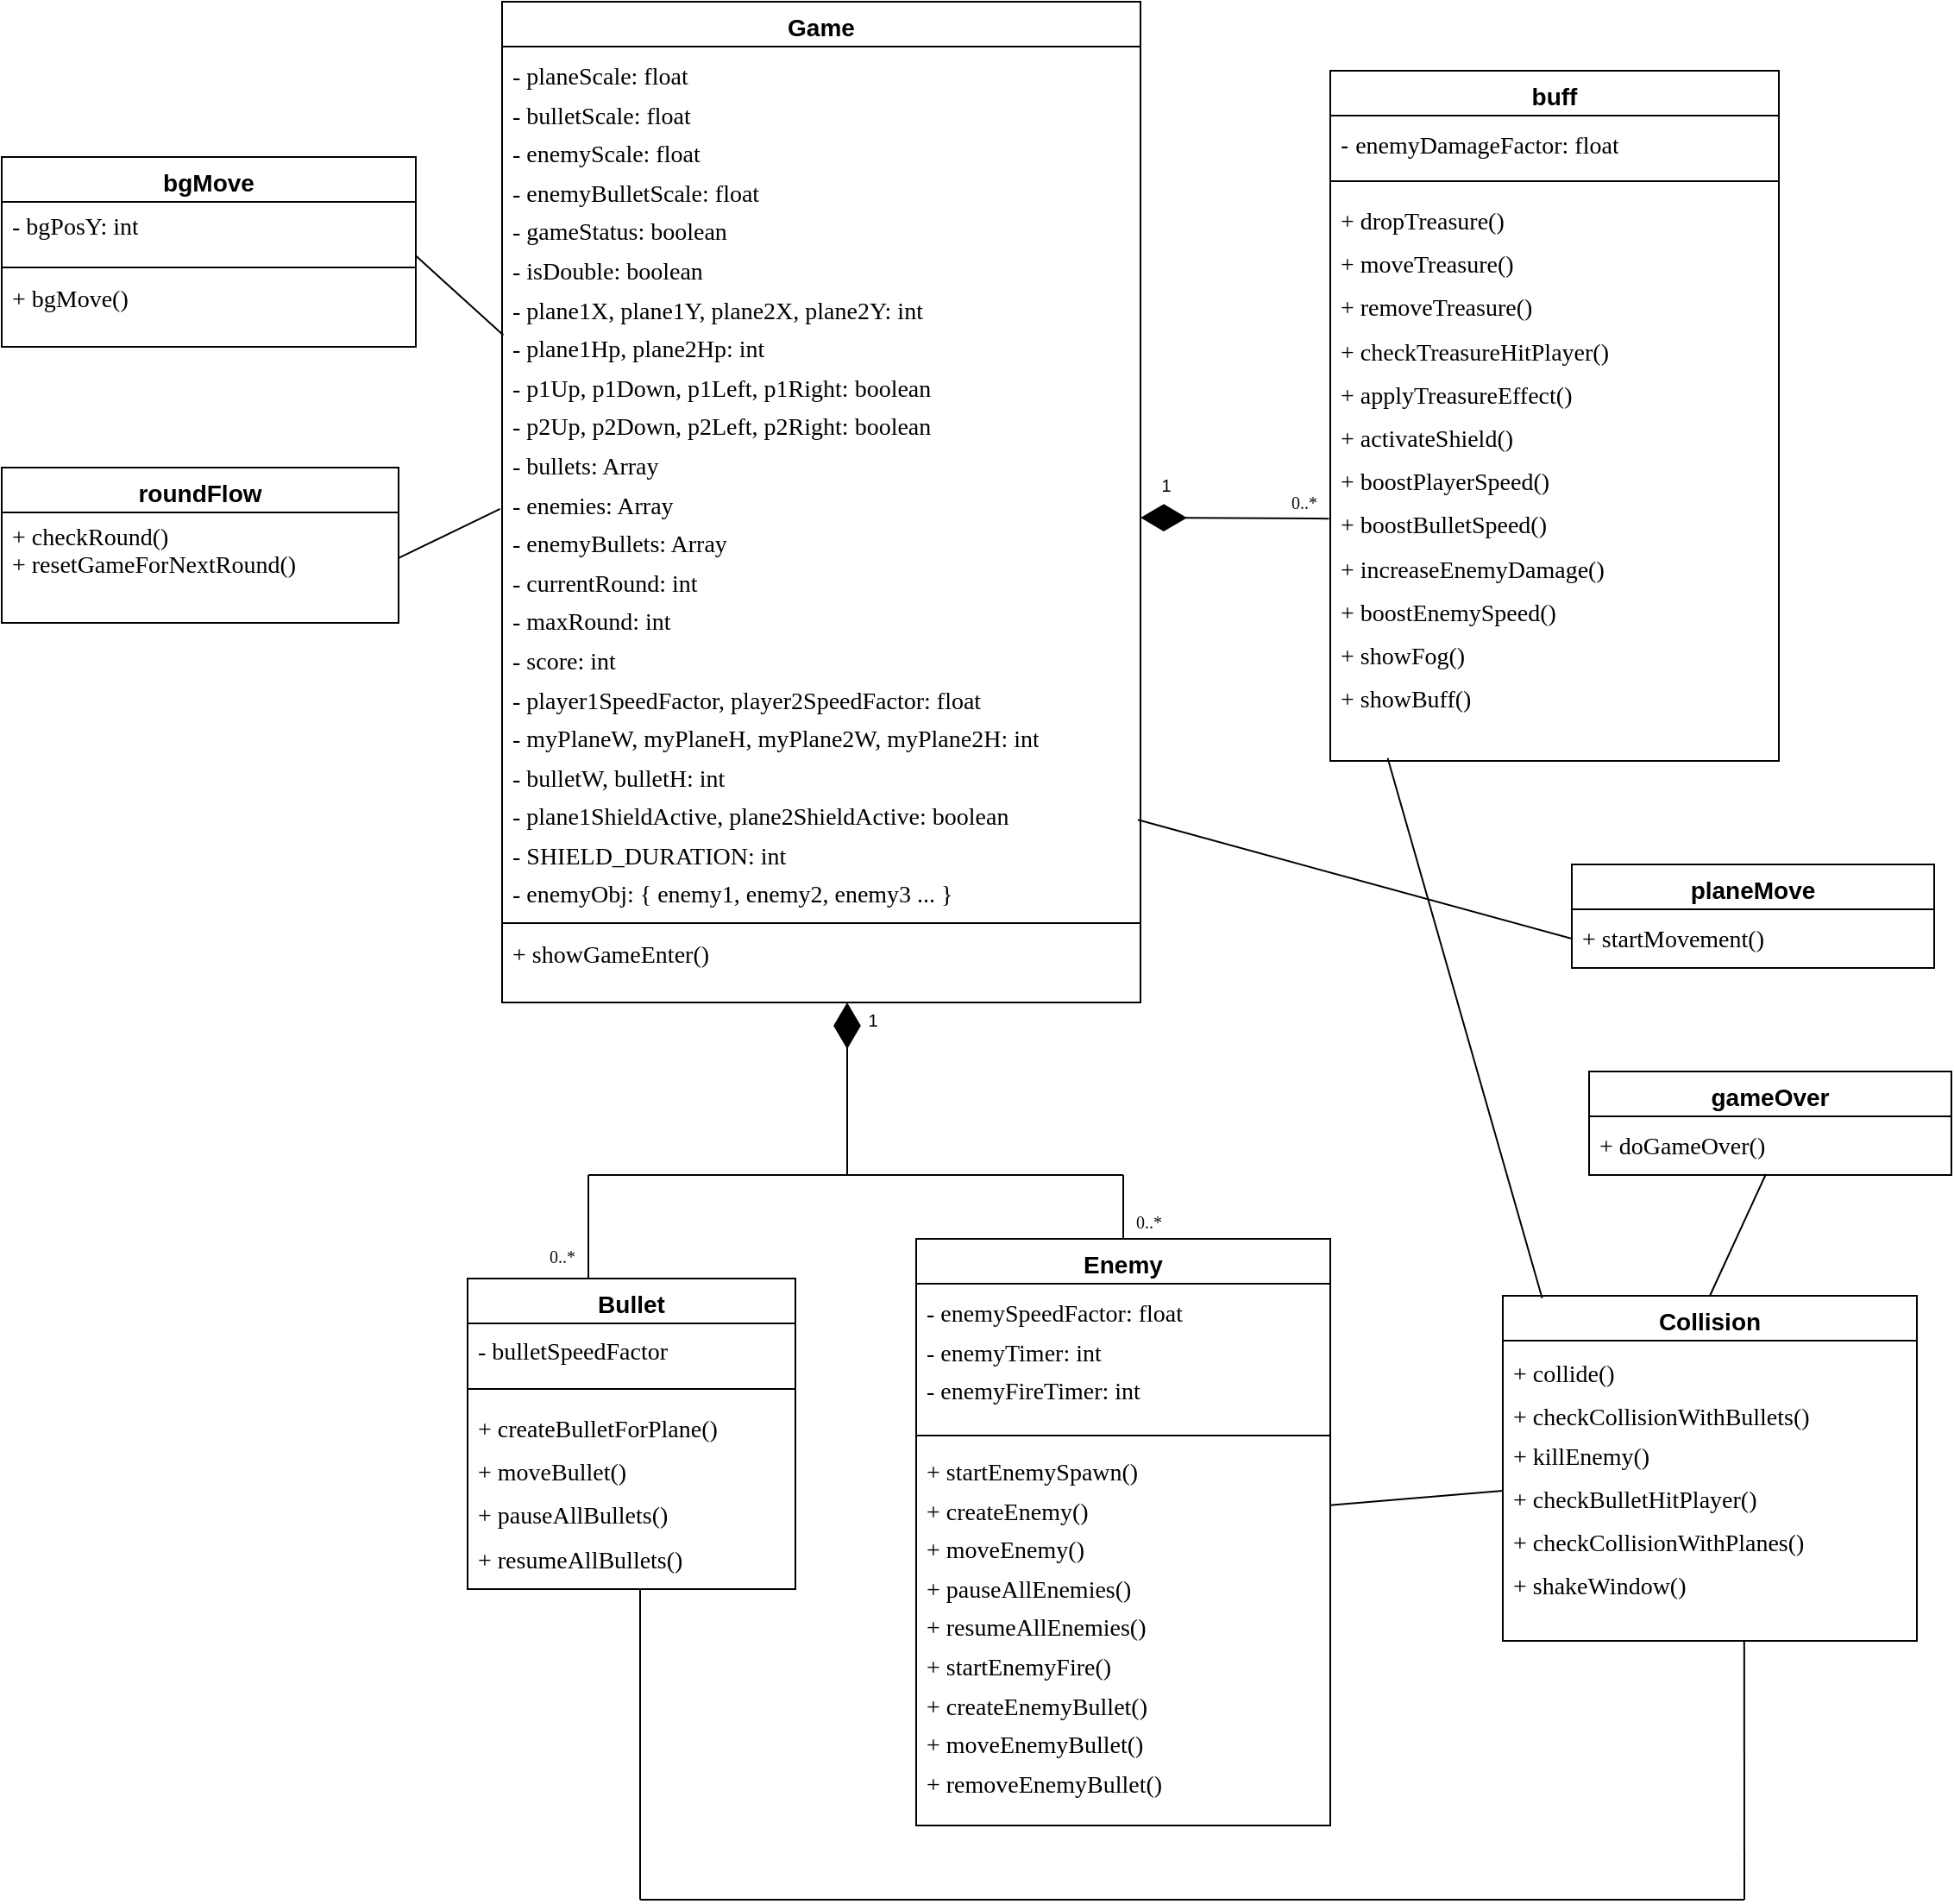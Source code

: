 <mxfile version="26.0.9">
  <diagram id="C5RBs43oDa-KdzZeNtuy" name="Page-1">
    <mxGraphModel dx="2368" dy="1894" grid="0" gridSize="10" guides="1" tooltips="1" connect="1" arrows="1" fold="1" page="0" pageScale="1" pageWidth="1169" pageHeight="1654" math="0" shadow="0">
      <root>
        <mxCell id="WIyWlLk6GJQsqaUBKTNV-0" />
        <mxCell id="WIyWlLk6GJQsqaUBKTNV-1" parent="WIyWlLk6GJQsqaUBKTNV-0" />
        <mxCell id="in3-vSJeBL32kbLkJpHw-18" value="&lt;span style=&quot;font-size: 14px;&quot;&gt;Enemy&lt;/span&gt;" style="swimlane;fontStyle=1;align=center;verticalAlign=top;childLayout=stackLayout;horizontal=1;startSize=26;horizontalStack=0;resizeParent=1;resizeParentMax=0;resizeLast=0;collapsible=1;marginBottom=0;whiteSpace=wrap;html=1;" vertex="1" parent="WIyWlLk6GJQsqaUBKTNV-1">
          <mxGeometry x="160" y="697" width="240" height="340" as="geometry" />
        </mxCell>
        <mxCell id="in3-vSJeBL32kbLkJpHw-19" value="&lt;div style=&quot;line-height: 180%;&quot;&gt;&lt;p style=&quot;margin: 0px; font-variant-numeric: normal; font-variant-east-asian: normal; font-variant-alternates: normal; font-size-adjust: none; font-kerning: auto; font-optical-sizing: auto; font-feature-settings: normal; font-variation-settings: normal; font-variant-position: normal; font-stretch: normal; font-family: &amp;quot;.AppleSystemUIFontMonospaced&amp;quot;; line-height: 180%;&quot; class=&quot;p1&quot;&gt;&lt;font style=&quot;font-size: 14px;&quot;&gt;- enemySpeedFactor: float&lt;/font&gt;&lt;/p&gt;&lt;p style=&quot;margin: 0px; font-variant-numeric: normal; font-variant-east-asian: normal; font-variant-alternates: normal; font-size-adjust: none; font-kerning: auto; font-optical-sizing: auto; font-feature-settings: normal; font-variation-settings: normal; font-variant-position: normal; font-stretch: normal; font-family: &amp;quot;.AppleSystemUIFontMonospaced&amp;quot;; line-height: 180%;&quot; class=&quot;p1&quot;&gt;&lt;font style=&quot;font-size: 14px;&quot;&gt;- enemyTimer: int&lt;/font&gt;&lt;/p&gt;&lt;p style=&quot;margin: 0px; font-variant-numeric: normal; font-variant-east-asian: normal; font-variant-alternates: normal; font-size-adjust: none; font-kerning: auto; font-optical-sizing: auto; font-feature-settings: normal; font-variation-settings: normal; font-variant-position: normal; font-stretch: normal; font-family: &amp;quot;.AppleSystemUIFontMonospaced&amp;quot;; line-height: 180%;&quot; class=&quot;p1&quot;&gt;&lt;font style=&quot;font-size: 14px;&quot;&gt;- enemyFire&lt;/font&gt;&lt;span style=&quot;font-size: 14px; background-color: transparent; color: light-dark(rgb(0, 0, 0), rgb(255, 255, 255));&quot;&gt;Timer: int&lt;/span&gt;&lt;/p&gt;&lt;/div&gt;" style="text;strokeColor=none;fillColor=none;align=left;verticalAlign=top;spacingLeft=4;spacingRight=4;overflow=hidden;rotatable=0;points=[[0,0.5],[1,0.5]];portConstraint=eastwest;whiteSpace=wrap;html=1;" vertex="1" parent="in3-vSJeBL32kbLkJpHw-18">
          <mxGeometry y="26" width="240" height="84" as="geometry" />
        </mxCell>
        <mxCell id="in3-vSJeBL32kbLkJpHw-20" value="" style="line;strokeWidth=1;fillColor=none;align=left;verticalAlign=middle;spacingTop=-1;spacingLeft=3;spacingRight=3;rotatable=0;labelPosition=right;points=[];portConstraint=eastwest;strokeColor=inherit;" vertex="1" parent="in3-vSJeBL32kbLkJpHw-18">
          <mxGeometry y="110" width="240" height="8" as="geometry" />
        </mxCell>
        <mxCell id="in3-vSJeBL32kbLkJpHw-21" value="&lt;div style=&quot;line-height: 180%;&quot;&gt;&lt;p style=&quot;margin: 0px; font-variant-numeric: normal; font-variant-east-asian: normal; font-variant-alternates: normal; font-size-adjust: none; font-kerning: auto; font-optical-sizing: auto; font-feature-settings: normal; font-variation-settings: normal; font-variant-position: normal; font-stretch: normal; font-family: &amp;quot;.AppleSystemUIFontMonospaced&amp;quot;; line-height: 180%;&quot; class=&quot;p1&quot;&gt;&lt;font style=&quot;font-size: 14px;&quot;&gt;+ startEnemySpawn()&lt;/font&gt;&lt;/p&gt;&lt;p style=&quot;margin: 0px; font-variant-numeric: normal; font-variant-east-asian: normal; font-variant-alternates: normal; font-size-adjust: none; font-kerning: auto; font-optical-sizing: auto; font-feature-settings: normal; font-variation-settings: normal; font-variant-position: normal; font-stretch: normal; font-family: &amp;quot;.AppleSystemUIFontMonospaced&amp;quot;; line-height: 180%;&quot; class=&quot;p1&quot;&gt;&lt;font style=&quot;font-size: 14px;&quot;&gt;+ createEnemy()&lt;/font&gt;&lt;/p&gt;&lt;p style=&quot;margin: 0px; font-variant-numeric: normal; font-variant-east-asian: normal; font-variant-alternates: normal; font-size-adjust: none; font-kerning: auto; font-optical-sizing: auto; font-feature-settings: normal; font-variation-settings: normal; font-variant-position: normal; font-stretch: normal; font-family: &amp;quot;.AppleSystemUIFontMonospaced&amp;quot;; line-height: 180%;&quot; class=&quot;p1&quot;&gt;&lt;font style=&quot;font-size: 14px;&quot;&gt;+ moveEnemy()&lt;/font&gt;&lt;/p&gt;&lt;p style=&quot;margin: 0px; font-variant-numeric: normal; font-variant-east-asian: normal; font-variant-alternates: normal; font-size-adjust: none; font-kerning: auto; font-optical-sizing: auto; font-feature-settings: normal; font-variation-settings: normal; font-variant-position: normal; font-stretch: normal; font-family: &amp;quot;.AppleSystemUIFontMonospaced&amp;quot;; line-height: 180%;&quot; class=&quot;p1&quot;&gt;&lt;font style=&quot;font-size: 14px;&quot;&gt;+ pauseAllEnemies()&lt;/font&gt;&lt;/p&gt;&lt;p style=&quot;margin: 0px; font-variant-numeric: normal; font-variant-east-asian: normal; font-variant-alternates: normal; font-size-adjust: none; font-kerning: auto; font-optical-sizing: auto; font-feature-settings: normal; font-variation-settings: normal; font-variant-position: normal; font-stretch: normal; font-family: &amp;quot;.AppleSystemUIFontMonospaced&amp;quot;; line-height: 180%;&quot; class=&quot;p1&quot;&gt;&lt;font style=&quot;font-size: 14px;&quot;&gt;+ resumeAllEnemies()&lt;/font&gt;&lt;/p&gt;&lt;p style=&quot;margin: 0px; font-variant-numeric: normal; font-variant-east-asian: normal; font-variant-alternates: normal; font-size-adjust: none; font-kerning: auto; font-optical-sizing: auto; font-feature-settings: normal; font-variation-settings: normal; font-variant-position: normal; font-stretch: normal; font-family: &amp;quot;.AppleSystemUIFontMonospaced&amp;quot;; line-height: 180%;&quot; class=&quot;p1&quot;&gt;&lt;font style=&quot;font-size: 14px;&quot;&gt;+ startEnemyFire()&lt;/font&gt;&lt;/p&gt;&lt;p style=&quot;margin: 0px; font-variant-numeric: normal; font-variant-east-asian: normal; font-variant-alternates: normal; font-size-adjust: none; font-kerning: auto; font-optical-sizing: auto; font-feature-settings: normal; font-variation-settings: normal; font-variant-position: normal; font-stretch: normal; font-family: &amp;quot;.AppleSystemUIFontMonospaced&amp;quot;; line-height: 180%;&quot; class=&quot;p1&quot;&gt;&lt;font style=&quot;font-size: 14px;&quot;&gt;+ createEnemyBullet()&lt;/font&gt;&lt;/p&gt;&lt;p style=&quot;margin: 0px; font-variant-numeric: normal; font-variant-east-asian: normal; font-variant-alternates: normal; font-size-adjust: none; font-kerning: auto; font-optical-sizing: auto; font-feature-settings: normal; font-variation-settings: normal; font-variant-position: normal; font-stretch: normal; font-family: &amp;quot;.AppleSystemUIFontMonospaced&amp;quot;; line-height: 180%;&quot; class=&quot;p1&quot;&gt;&lt;font style=&quot;font-size: 14px;&quot;&gt;+ moveEnemyBullet()&lt;/font&gt;&lt;/p&gt;&lt;p style=&quot;margin: 0px; font-variant-numeric: normal; font-variant-east-asian: normal; font-variant-alternates: normal; font-size-adjust: none; font-kerning: auto; font-optical-sizing: auto; font-feature-settings: normal; font-variation-settings: normal; font-variant-position: normal; font-stretch: normal; font-family: &amp;quot;.AppleSystemUIFontMonospaced&amp;quot;; line-height: 180%;&quot; class=&quot;p1&quot;&gt;&lt;font style=&quot;font-size: 14px;&quot;&gt;+ removeEnemyBullet()&lt;/font&gt;&lt;/p&gt;&lt;/div&gt;" style="text;strokeColor=none;fillColor=none;align=left;verticalAlign=top;spacingLeft=4;spacingRight=4;overflow=hidden;rotatable=0;points=[[0,0.5],[1,0.5]];portConstraint=eastwest;whiteSpace=wrap;html=1;" vertex="1" parent="in3-vSJeBL32kbLkJpHw-18">
          <mxGeometry y="118" width="240" height="222" as="geometry" />
        </mxCell>
        <mxCell id="in3-vSJeBL32kbLkJpHw-22" value="&lt;span style=&quot;font-size: 14px;&quot;&gt;Bullet&lt;/span&gt;" style="swimlane;fontStyle=1;align=center;verticalAlign=top;childLayout=stackLayout;horizontal=1;startSize=26;horizontalStack=0;resizeParent=1;resizeParentMax=0;resizeLast=0;collapsible=1;marginBottom=0;whiteSpace=wrap;html=1;" vertex="1" parent="WIyWlLk6GJQsqaUBKTNV-1">
          <mxGeometry x="-100" y="720" width="190" height="180" as="geometry" />
        </mxCell>
        <mxCell id="in3-vSJeBL32kbLkJpHw-23" value="&lt;div style=&quot;line-height: 180%;&quot;&gt;&lt;p style=&quot;margin: 0px; font-variant-numeric: normal; font-variant-east-asian: normal; font-variant-alternates: normal; font-size-adjust: none; font-kerning: auto; font-optical-sizing: auto; font-feature-settings: normal; font-variation-settings: normal; font-variant-position: normal; font-stretch: normal; font-family: &amp;quot;.AppleSystemUIFontMonospaced&amp;quot;; line-height: 140%;&quot; class=&quot;p1&quot;&gt;&lt;font style=&quot;font-size: 14px;&quot;&gt;&lt;span style=&quot;background-color: transparent; color: light-dark(rgb(0, 0, 0), rgb(255, 255, 255)); line-height: 140%;&quot;&gt;-&lt;/span&gt;&amp;nbsp;bulletSpeedFactor&lt;/font&gt;&lt;/p&gt;&lt;/div&gt;" style="text;strokeColor=none;fillColor=none;align=left;verticalAlign=top;spacingLeft=4;spacingRight=4;overflow=hidden;rotatable=0;points=[[0,0.5],[1,0.5]];portConstraint=eastwest;whiteSpace=wrap;html=1;" vertex="1" parent="in3-vSJeBL32kbLkJpHw-22">
          <mxGeometry y="26" width="190" height="34" as="geometry" />
        </mxCell>
        <mxCell id="in3-vSJeBL32kbLkJpHw-24" value="" style="line;strokeWidth=1;fillColor=none;align=left;verticalAlign=middle;spacingTop=-1;spacingLeft=3;spacingRight=3;rotatable=0;labelPosition=right;points=[];portConstraint=eastwest;strokeColor=inherit;" vertex="1" parent="in3-vSJeBL32kbLkJpHw-22">
          <mxGeometry y="60" width="190" height="8" as="geometry" />
        </mxCell>
        <mxCell id="in3-vSJeBL32kbLkJpHw-25" value="&lt;div style=&quot;line-height: 180%;&quot;&gt;&lt;p style=&quot;margin: 0px; font-variant-numeric: normal; font-variant-east-asian: normal; font-variant-alternates: normal; font-size-adjust: none; font-kerning: auto; font-optical-sizing: auto; font-feature-settings: normal; font-variation-settings: normal; font-variant-position: normal; font-stretch: normal; font-family: &amp;quot;.AppleSystemUIFontMonospaced&amp;quot;;&quot; class=&quot;p1&quot;&gt;&lt;font style=&quot;font-size: 14px; line-height: 180%;&quot;&gt;+ createBulletForPlane()&lt;/font&gt;&lt;/p&gt;&lt;p style=&quot;margin: 0px; font-variant-numeric: normal; font-variant-east-asian: normal; font-variant-alternates: normal; font-size-adjust: none; font-kerning: auto; font-optical-sizing: auto; font-feature-settings: normal; font-variation-settings: normal; font-variant-position: normal; font-stretch: normal; font-family: &amp;quot;.AppleSystemUIFontMonospaced&amp;quot;;&quot; class=&quot;p1&quot;&gt;&lt;font style=&quot;font-size: 14px; line-height: 180%;&quot;&gt;+ moveBullet()&lt;/font&gt;&lt;/p&gt;&lt;p style=&quot;margin: 0px; font-variant-numeric: normal; font-variant-east-asian: normal; font-variant-alternates: normal; font-size-adjust: none; font-kerning: auto; font-optical-sizing: auto; font-feature-settings: normal; font-variation-settings: normal; font-variant-position: normal; font-stretch: normal; font-family: &amp;quot;.AppleSystemUIFontMonospaced&amp;quot;;&quot; class=&quot;p1&quot;&gt;&lt;font style=&quot;font-size: 14px; line-height: 180%;&quot;&gt;+ pauseAllBullets()&lt;/font&gt;&lt;/p&gt;&lt;p style=&quot;margin: 0px; font-variant-numeric: normal; font-variant-east-asian: normal; font-variant-alternates: normal; font-size-adjust: none; font-kerning: auto; font-optical-sizing: auto; font-feature-settings: normal; font-variation-settings: normal; font-variant-position: normal; font-stretch: normal; font-family: &amp;quot;.AppleSystemUIFontMonospaced&amp;quot;;&quot; class=&quot;p1&quot;&gt;&lt;font style=&quot;font-size: 14px; line-height: 180%;&quot;&gt;+ resumeAllBullets()&lt;/font&gt;&lt;/p&gt;&lt;/div&gt;" style="text;strokeColor=none;fillColor=none;align=left;verticalAlign=top;spacingLeft=4;spacingRight=4;overflow=hidden;rotatable=0;points=[[0,0.5],[1,0.5]];portConstraint=eastwest;whiteSpace=wrap;html=1;" vertex="1" parent="in3-vSJeBL32kbLkJpHw-22">
          <mxGeometry y="68" width="190" height="112" as="geometry" />
        </mxCell>
        <mxCell id="in3-vSJeBL32kbLkJpHw-35" value="&lt;span style=&quot;font-size: 14px;&quot;&gt;buff&lt;/span&gt;&lt;div&gt;&lt;span style=&quot;font-size: 14px;&quot;&gt;&lt;br&gt;&lt;/span&gt;&lt;/div&gt;" style="swimlane;fontStyle=1;align=center;verticalAlign=top;childLayout=stackLayout;horizontal=1;startSize=26;horizontalStack=0;resizeParent=1;resizeParentMax=0;resizeLast=0;collapsible=1;marginBottom=0;whiteSpace=wrap;html=1;" vertex="1" parent="WIyWlLk6GJQsqaUBKTNV-1">
          <mxGeometry x="400" y="20" width="260" height="400" as="geometry" />
        </mxCell>
        <mxCell id="in3-vSJeBL32kbLkJpHw-36" value="&lt;div style=&quot;line-height: 180%;&quot;&gt;&lt;font style=&quot;font-size: 14px;&quot;&gt;&lt;span style=&quot;background-color: transparent; color: light-dark(rgb(0, 0, 0), rgb(255, 255, 255));&quot; class=&quot;hljs-bullet&quot;&gt;-&lt;/span&gt;&lt;span style=&quot;background-color: transparent; color: light-dark(rgb(0, 0, 0), rgb(255, 255, 255));&quot;&gt;&amp;nbsp;&lt;/span&gt;&lt;span style=&quot;font-family: &amp;quot;.AppleSystemUIFontMonospaced&amp;quot;; background-color: transparent; color: light-dark(rgb(0, 0, 0), rgb(255, 255, 255));&quot;&gt;enemyDamageFactor: float&lt;/span&gt;&lt;/font&gt;&lt;/div&gt;" style="text;strokeColor=none;fillColor=none;align=left;verticalAlign=top;spacingLeft=4;spacingRight=4;overflow=hidden;rotatable=0;points=[[0,0.5],[1,0.5]];portConstraint=eastwest;whiteSpace=wrap;html=1;" vertex="1" parent="in3-vSJeBL32kbLkJpHw-35">
          <mxGeometry y="26" width="260" height="34" as="geometry" />
        </mxCell>
        <mxCell id="in3-vSJeBL32kbLkJpHw-37" value="" style="line;strokeWidth=1;fillColor=none;align=left;verticalAlign=middle;spacingTop=-1;spacingLeft=3;spacingRight=3;rotatable=0;labelPosition=right;points=[];portConstraint=eastwest;strokeColor=inherit;" vertex="1" parent="in3-vSJeBL32kbLkJpHw-35">
          <mxGeometry y="60" width="260" height="8" as="geometry" />
        </mxCell>
        <mxCell id="in3-vSJeBL32kbLkJpHw-38" value="&lt;div style=&quot;line-height: 180%;&quot;&gt;&lt;p style=&quot;margin: 0px; font-variant-numeric: normal; font-variant-east-asian: normal; font-variant-alternates: normal; font-size-adjust: none; font-kerning: auto; font-optical-sizing: auto; font-feature-settings: normal; font-variation-settings: normal; font-variant-position: normal; font-stretch: normal; font-family: &amp;quot;.AppleSystemUIFontMonospaced&amp;quot;;&quot; class=&quot;p1&quot;&gt;&lt;font style=&quot;font-size: 14px; line-height: 180%;&quot;&gt;+ dropTreasure()&lt;/font&gt;&lt;/p&gt;&lt;p style=&quot;margin: 0px; font-variant-numeric: normal; font-variant-east-asian: normal; font-variant-alternates: normal; font-size-adjust: none; font-kerning: auto; font-optical-sizing: auto; font-feature-settings: normal; font-variation-settings: normal; font-variant-position: normal; font-stretch: normal; font-family: &amp;quot;.AppleSystemUIFontMonospaced&amp;quot;;&quot; class=&quot;p1&quot;&gt;&lt;font style=&quot;font-size: 14px; line-height: 180%;&quot;&gt;+ moveTreasure()&lt;/font&gt;&lt;/p&gt;&lt;p style=&quot;margin: 0px; font-variant-numeric: normal; font-variant-east-asian: normal; font-variant-alternates: normal; font-size-adjust: none; font-kerning: auto; font-optical-sizing: auto; font-feature-settings: normal; font-variation-settings: normal; font-variant-position: normal; font-stretch: normal; font-family: &amp;quot;.AppleSystemUIFontMonospaced&amp;quot;;&quot; class=&quot;p1&quot;&gt;&lt;font style=&quot;font-size: 14px; line-height: 180%;&quot;&gt;+ removeTreasure()&lt;/font&gt;&lt;/p&gt;&lt;p style=&quot;margin: 0px; font-variant-numeric: normal; font-variant-east-asian: normal; font-variant-alternates: normal; font-size-adjust: none; font-kerning: auto; font-optical-sizing: auto; font-feature-settings: normal; font-variation-settings: normal; font-variant-position: normal; font-stretch: normal; font-family: &amp;quot;.AppleSystemUIFontMonospaced&amp;quot;;&quot; class=&quot;p1&quot;&gt;&lt;font style=&quot;font-size: 14px; line-height: 180%;&quot;&gt;+ checkTreasureHitPlayer()&lt;/font&gt;&lt;/p&gt;&lt;p style=&quot;margin: 0px; font-variant-numeric: normal; font-variant-east-asian: normal; font-variant-alternates: normal; font-size-adjust: none; font-kerning: auto; font-optical-sizing: auto; font-feature-settings: normal; font-variation-settings: normal; font-variant-position: normal; font-stretch: normal; font-family: &amp;quot;.AppleSystemUIFontMonospaced&amp;quot;;&quot; class=&quot;p1&quot;&gt;&lt;font style=&quot;font-size: 14px; line-height: 180%;&quot;&gt;+ applyTreasureEffect()&lt;/font&gt;&lt;/p&gt;&lt;p style=&quot;margin: 0px; font-variant-numeric: normal; font-variant-east-asian: normal; font-variant-alternates: normal; font-size-adjust: none; font-kerning: auto; font-optical-sizing: auto; font-feature-settings: normal; font-variation-settings: normal; font-variant-position: normal; font-stretch: normal; font-family: &amp;quot;.AppleSystemUIFontMonospaced&amp;quot;;&quot; class=&quot;p1&quot;&gt;&lt;font style=&quot;font-size: 14px; line-height: 180%;&quot;&gt;+ activateShield()&lt;/font&gt;&lt;/p&gt;&lt;p style=&quot;margin: 0px; font-variant-numeric: normal; font-variant-east-asian: normal; font-variant-alternates: normal; font-size-adjust: none; font-kerning: auto; font-optical-sizing: auto; font-feature-settings: normal; font-variation-settings: normal; font-variant-position: normal; font-stretch: normal; font-family: &amp;quot;.AppleSystemUIFontMonospaced&amp;quot;;&quot; class=&quot;p1&quot;&gt;&lt;font style=&quot;font-size: 14px; line-height: 180%;&quot;&gt;+ boostPlayerSpeed()&lt;/font&gt;&lt;/p&gt;&lt;p style=&quot;margin: 0px; font-variant-numeric: normal; font-variant-east-asian: normal; font-variant-alternates: normal; font-size-adjust: none; font-kerning: auto; font-optical-sizing: auto; font-feature-settings: normal; font-variation-settings: normal; font-variant-position: normal; font-stretch: normal; font-family: &amp;quot;.AppleSystemUIFontMonospaced&amp;quot;;&quot; class=&quot;p1&quot;&gt;&lt;font style=&quot;font-size: 14px; line-height: 180%;&quot;&gt;+ boostBulletSpeed()&lt;/font&gt;&lt;/p&gt;&lt;p style=&quot;margin: 0px; font-variant-numeric: normal; font-variant-east-asian: normal; font-variant-alternates: normal; font-size-adjust: none; font-kerning: auto; font-optical-sizing: auto; font-feature-settings: normal; font-variation-settings: normal; font-variant-position: normal; font-stretch: normal; font-family: &amp;quot;.AppleSystemUIFontMonospaced&amp;quot;;&quot; class=&quot;p1&quot;&gt;&lt;font style=&quot;font-size: 14px; line-height: 180%;&quot;&gt;+ increaseEnemyDamage()&lt;/font&gt;&lt;/p&gt;&lt;p style=&quot;margin: 0px; font-variant-numeric: normal; font-variant-east-asian: normal; font-variant-alternates: normal; font-size-adjust: none; font-kerning: auto; font-optical-sizing: auto; font-feature-settings: normal; font-variation-settings: normal; font-variant-position: normal; font-stretch: normal; font-family: &amp;quot;.AppleSystemUIFontMonospaced&amp;quot;;&quot; class=&quot;p1&quot;&gt;&lt;font style=&quot;font-size: 14px; line-height: 180%;&quot;&gt;+ boostEnemySpeed()&lt;/font&gt;&lt;/p&gt;&lt;p style=&quot;margin: 0px; font-variant-numeric: normal; font-variant-east-asian: normal; font-variant-alternates: normal; font-size-adjust: none; font-kerning: auto; font-optical-sizing: auto; font-feature-settings: normal; font-variation-settings: normal; font-variant-position: normal; font-stretch: normal; font-family: &amp;quot;.AppleSystemUIFontMonospaced&amp;quot;;&quot; class=&quot;p1&quot;&gt;&lt;font style=&quot;font-size: 14px; line-height: 180%;&quot;&gt;+ showFog()&lt;/font&gt;&lt;/p&gt;&lt;p style=&quot;margin: 0px; font-variant-numeric: normal; font-variant-east-asian: normal; font-variant-alternates: normal; font-size-adjust: none; font-kerning: auto; font-optical-sizing: auto; font-feature-settings: normal; font-variation-settings: normal; font-variant-position: normal; font-stretch: normal; font-family: &amp;quot;.AppleSystemUIFontMonospaced&amp;quot;;&quot; class=&quot;p1&quot;&gt;&lt;font style=&quot;font-size: 14px; line-height: 180%;&quot;&gt;+ showBuff()&lt;/font&gt;&lt;/p&gt;&lt;/div&gt;" style="text;strokeColor=none;fillColor=none;align=left;verticalAlign=top;spacingLeft=4;spacingRight=4;overflow=hidden;rotatable=0;points=[[0,0.5],[1,0.5]];portConstraint=eastwest;whiteSpace=wrap;html=1;" vertex="1" parent="in3-vSJeBL32kbLkJpHw-35">
          <mxGeometry y="68" width="260" height="332" as="geometry" />
        </mxCell>
        <mxCell id="in3-vSJeBL32kbLkJpHw-45" value="&lt;span style=&quot;font-size: 14px;&quot;&gt;roundFlow&lt;/span&gt;" style="swimlane;fontStyle=1;align=center;verticalAlign=top;childLayout=stackLayout;horizontal=1;startSize=26;horizontalStack=0;resizeParent=1;resizeParentMax=0;resizeLast=0;collapsible=1;marginBottom=0;whiteSpace=wrap;html=1;" vertex="1" parent="WIyWlLk6GJQsqaUBKTNV-1">
          <mxGeometry x="-370" y="250" width="230" height="90" as="geometry" />
        </mxCell>
        <mxCell id="in3-vSJeBL32kbLkJpHw-46" value="&lt;div style=&quot;line-height: 180%;&quot;&gt;&lt;p style=&quot;margin: 0px; font-variant-numeric: normal; font-variant-east-asian: normal; font-variant-alternates: normal; font-size-adjust: none; font-kerning: auto; font-optical-sizing: auto; font-feature-settings: normal; font-variation-settings: normal; font-variant-position: normal; font-stretch: normal; line-height: normal; font-family: &amp;quot;.AppleSystemUIFontMonospaced&amp;quot;;&quot; class=&quot;p1&quot;&gt;&lt;font style=&quot;font-size: 14px;&quot;&gt;+ checkRound()&lt;/font&gt;&lt;/p&gt;&lt;p style=&quot;margin: 0px; font-variant-numeric: normal; font-variant-east-asian: normal; font-variant-alternates: normal; font-size-adjust: none; font-kerning: auto; font-optical-sizing: auto; font-feature-settings: normal; font-variation-settings: normal; font-variant-position: normal; font-stretch: normal; line-height: normal; font-family: &amp;quot;.AppleSystemUIFontMonospaced&amp;quot;;&quot; class=&quot;p1&quot;&gt;&lt;span style=&quot;background-color: transparent; color: light-dark(rgb(0, 0, 0), rgb(255, 255, 255));&quot;&gt;&lt;font style=&quot;font-size: 14px;&quot;&gt;+ resetGameForNextRound()&lt;/font&gt;&lt;/span&gt;&lt;/p&gt;&lt;/div&gt;" style="text;strokeColor=none;fillColor=none;align=left;verticalAlign=top;spacingLeft=4;spacingRight=4;overflow=hidden;rotatable=0;points=[[0,0.5],[1,0.5]];portConstraint=eastwest;whiteSpace=wrap;html=1;" vertex="1" parent="in3-vSJeBL32kbLkJpHw-45">
          <mxGeometry y="26" width="230" height="64" as="geometry" />
        </mxCell>
        <mxCell id="in3-vSJeBL32kbLkJpHw-53" value="&lt;span style=&quot;font-size: 14px;&quot;&gt;bgMove&lt;/span&gt;" style="swimlane;fontStyle=1;align=center;verticalAlign=top;childLayout=stackLayout;horizontal=1;startSize=26;horizontalStack=0;resizeParent=1;resizeParentMax=0;resizeLast=0;collapsible=1;marginBottom=0;whiteSpace=wrap;html=1;" vertex="1" parent="WIyWlLk6GJQsqaUBKTNV-1">
          <mxGeometry x="-370" y="70" width="240" height="110" as="geometry" />
        </mxCell>
        <mxCell id="in3-vSJeBL32kbLkJpHw-54" value="&lt;div style=&quot;line-height: 180%;&quot;&gt;&lt;p style=&quot;margin: 0px; font-variant-numeric: normal; font-variant-east-asian: normal; font-variant-alternates: normal; font-size-adjust: none; font-kerning: auto; font-optical-sizing: auto; font-feature-settings: normal; font-variation-settings: normal; font-variant-position: normal; font-stretch: normal; line-height: normal; font-family: &amp;quot;.AppleSystemUIFontMonospaced&amp;quot;;&quot; class=&quot;p1&quot;&gt;&lt;font style=&quot;font-size: 14px;&quot;&gt;- bgPosY: int&lt;/font&gt;&lt;/p&gt;&lt;p style=&quot;margin: 0px; font-variant-numeric: normal; font-variant-east-asian: normal; font-variant-alternates: normal; font-size-adjust: none; font-kerning: auto; font-optical-sizing: auto; font-feature-settings: normal; font-variation-settings: normal; font-variant-position: normal; font-stretch: normal; font-size: 13px; line-height: normal; font-family: &amp;quot;.AppleSystemUIFontMonospaced&amp;quot;;&quot; class=&quot;p1&quot;&gt;&lt;br&gt;&lt;/p&gt;&lt;/div&gt;" style="text;strokeColor=none;fillColor=none;align=left;verticalAlign=top;spacingLeft=4;spacingRight=4;overflow=hidden;rotatable=0;points=[[0,0.5],[1,0.5]];portConstraint=eastwest;whiteSpace=wrap;html=1;" vertex="1" parent="in3-vSJeBL32kbLkJpHw-53">
          <mxGeometry y="26" width="240" height="34" as="geometry" />
        </mxCell>
        <mxCell id="in3-vSJeBL32kbLkJpHw-55" value="" style="line;strokeWidth=1;fillColor=none;align=left;verticalAlign=middle;spacingTop=-1;spacingLeft=3;spacingRight=3;rotatable=0;labelPosition=right;points=[];portConstraint=eastwest;strokeColor=inherit;" vertex="1" parent="in3-vSJeBL32kbLkJpHw-53">
          <mxGeometry y="60" width="240" height="8" as="geometry" />
        </mxCell>
        <mxCell id="in3-vSJeBL32kbLkJpHw-56" value="&lt;div style=&quot;line-height: 180%;&quot;&gt;&lt;p style=&quot;margin: 0px; font-variant-numeric: normal; font-variant-east-asian: normal; font-variant-alternates: normal; font-size-adjust: none; font-kerning: auto; font-optical-sizing: auto; font-feature-settings: normal; font-variation-settings: normal; font-variant-position: normal; font-stretch: normal; line-height: normal; font-family: &amp;quot;.AppleSystemUIFontMonospaced&amp;quot;;&quot; class=&quot;p1&quot;&gt;&lt;font style=&quot;font-size: 14px;&quot;&gt;+ bgMove()&lt;/font&gt;&lt;/p&gt;&lt;/div&gt;" style="text;strokeColor=none;fillColor=none;align=left;verticalAlign=top;spacingLeft=4;spacingRight=4;overflow=hidden;rotatable=0;points=[[0,0.5],[1,0.5]];portConstraint=eastwest;whiteSpace=wrap;html=1;" vertex="1" parent="in3-vSJeBL32kbLkJpHw-53">
          <mxGeometry y="68" width="240" height="42" as="geometry" />
        </mxCell>
        <mxCell id="in3-vSJeBL32kbLkJpHw-61" value="&lt;span style=&quot;font-size: 14px;&quot;&gt;gameOver&lt;/span&gt;" style="swimlane;fontStyle=1;align=center;verticalAlign=top;childLayout=stackLayout;horizontal=1;startSize=26;horizontalStack=0;resizeParent=1;resizeParentMax=0;resizeLast=0;collapsible=1;marginBottom=0;whiteSpace=wrap;html=1;" vertex="1" parent="WIyWlLk6GJQsqaUBKTNV-1">
          <mxGeometry x="550" y="600" width="210" height="60" as="geometry" />
        </mxCell>
        <mxCell id="in3-vSJeBL32kbLkJpHw-62" value="&lt;div style=&quot;line-height: 180%;&quot;&gt;&lt;p style=&quot;margin: 0px; font-variant-numeric: normal; font-variant-east-asian: normal; font-variant-alternates: normal; font-size-adjust: none; font-kerning: auto; font-optical-sizing: auto; font-feature-settings: normal; font-variation-settings: normal; font-variant-position: normal; font-stretch: normal; font-family: &amp;quot;.AppleSystemUIFontMonospaced&amp;quot;; line-height: 180%;&quot; class=&quot;p1&quot;&gt;&lt;font style=&quot;font-size: 14px;&quot;&gt;+ doGameOver()&lt;/font&gt;&lt;/p&gt;&lt;/div&gt;" style="text;strokeColor=none;fillColor=none;align=left;verticalAlign=top;spacingLeft=4;spacingRight=4;overflow=hidden;rotatable=0;points=[[0,0.5],[1,0.5]];portConstraint=eastwest;whiteSpace=wrap;html=1;" vertex="1" parent="in3-vSJeBL32kbLkJpHw-61">
          <mxGeometry y="26" width="210" height="34" as="geometry" />
        </mxCell>
        <mxCell id="in3-vSJeBL32kbLkJpHw-68" value="" style="endArrow=diamondThin;endFill=1;endSize=24;html=1;rounded=0;exitX=-0.003;exitY=0.577;exitDx=0;exitDy=0;exitPerimeter=0;" edge="1" parent="WIyWlLk6GJQsqaUBKTNV-1" source="in3-vSJeBL32kbLkJpHw-38">
          <mxGeometry width="160" relative="1" as="geometry">
            <mxPoint x="240" y="290" as="sourcePoint" />
            <mxPoint x="290" y="279" as="targetPoint" />
          </mxGeometry>
        </mxCell>
        <mxCell id="in3-vSJeBL32kbLkJpHw-71" value="" style="endArrow=none;html=1;rounded=0;entryX=0.5;entryY=0;entryDx=0;entryDy=0;" edge="1" parent="WIyWlLk6GJQsqaUBKTNV-1" target="in3-vSJeBL32kbLkJpHw-18">
          <mxGeometry width="50" height="50" relative="1" as="geometry">
            <mxPoint x="280" y="660" as="sourcePoint" />
            <mxPoint x="350" y="520" as="targetPoint" />
          </mxGeometry>
        </mxCell>
        <mxCell id="in3-vSJeBL32kbLkJpHw-72" value="" style="endArrow=none;html=1;rounded=0;" edge="1" parent="WIyWlLk6GJQsqaUBKTNV-1">
          <mxGeometry width="50" height="50" relative="1" as="geometry">
            <mxPoint x="-30" y="660" as="sourcePoint" />
            <mxPoint x="280" y="660" as="targetPoint" />
          </mxGeometry>
        </mxCell>
        <mxCell id="in3-vSJeBL32kbLkJpHw-73" value="" style="endArrow=none;html=1;rounded=0;" edge="1" parent="WIyWlLk6GJQsqaUBKTNV-1">
          <mxGeometry width="50" height="50" relative="1" as="geometry">
            <mxPoint x="-30" y="720" as="sourcePoint" />
            <mxPoint x="-30" y="660" as="targetPoint" />
          </mxGeometry>
        </mxCell>
        <mxCell id="in3-vSJeBL32kbLkJpHw-75" value="" style="endArrow=diamondThin;endFill=1;endSize=24;html=1;rounded=0;" edge="1" parent="WIyWlLk6GJQsqaUBKTNV-1">
          <mxGeometry width="160" relative="1" as="geometry">
            <mxPoint x="120" y="660" as="sourcePoint" />
            <mxPoint x="120" y="560" as="targetPoint" />
          </mxGeometry>
        </mxCell>
        <mxCell id="in3-vSJeBL32kbLkJpHw-84" value="&lt;span style=&quot;font-size: 14px;&quot;&gt;planeMove&lt;/span&gt;" style="swimlane;fontStyle=1;align=center;verticalAlign=top;childLayout=stackLayout;horizontal=1;startSize=26;horizontalStack=0;resizeParent=1;resizeParentMax=0;resizeLast=0;collapsible=1;marginBottom=0;whiteSpace=wrap;html=1;" vertex="1" parent="WIyWlLk6GJQsqaUBKTNV-1">
          <mxGeometry x="540" y="480" width="210" height="60" as="geometry" />
        </mxCell>
        <mxCell id="in3-vSJeBL32kbLkJpHw-85" value="&lt;div style=&quot;line-height: 180%;&quot;&gt;&lt;p style=&quot;margin: 0px; font-variant-numeric: normal; font-variant-east-asian: normal; font-variant-alternates: normal; font-size-adjust: none; font-kerning: auto; font-optical-sizing: auto; font-feature-settings: normal; font-variation-settings: normal; font-variant-position: normal; font-stretch: normal; font-family: &amp;quot;.AppleSystemUIFontMonospaced&amp;quot;; line-height: 180%;&quot; class=&quot;p1&quot;&gt;&lt;span style=&quot;font-size: 14px;&quot;&gt;+ startMovement()&lt;/span&gt;&lt;br&gt;&lt;/p&gt;&lt;/div&gt;" style="text;strokeColor=none;fillColor=none;align=left;verticalAlign=top;spacingLeft=4;spacingRight=4;overflow=hidden;rotatable=0;points=[[0,0.5],[1,0.5]];portConstraint=eastwest;whiteSpace=wrap;html=1;" vertex="1" parent="in3-vSJeBL32kbLkJpHw-84">
          <mxGeometry y="26" width="210" height="34" as="geometry" />
        </mxCell>
        <mxCell id="in3-vSJeBL32kbLkJpHw-26" value="&lt;span style=&quot;font-size: 14px;&quot;&gt;Collision&lt;/span&gt;" style="swimlane;fontStyle=1;align=center;verticalAlign=top;childLayout=stackLayout;horizontal=1;startSize=26;horizontalStack=0;resizeParent=1;resizeParentMax=0;resizeLast=0;collapsible=1;marginBottom=0;whiteSpace=wrap;html=1;" vertex="1" parent="WIyWlLk6GJQsqaUBKTNV-1">
          <mxGeometry x="500" y="730" width="240" height="200" as="geometry" />
        </mxCell>
        <mxCell id="in3-vSJeBL32kbLkJpHw-27" value="&lt;div style=&quot;line-height: 180%;&quot;&gt;&lt;p style=&quot;margin: 0px; font-variant-numeric: normal; font-variant-east-asian: normal; font-variant-alternates: normal; font-size-adjust: none; font-kerning: auto; font-optical-sizing: auto; font-feature-settings: normal; font-variation-settings: normal; font-variant-position: normal; font-stretch: normal; font-family: &amp;quot;.AppleSystemUIFontMonospaced&amp;quot;;&quot; class=&quot;p1&quot;&gt;&lt;font style=&quot;font-size: 14px; line-height: 180%;&quot;&gt;+ collide()&lt;/font&gt;&lt;/p&gt;&lt;p style=&quot;margin: 0px; font-variant-numeric: normal; font-variant-east-asian: normal; font-variant-alternates: normal; font-size-adjust: none; font-kerning: auto; font-optical-sizing: auto; font-feature-settings: normal; font-variation-settings: normal; font-variant-position: normal; font-stretch: normal; font-family: &amp;quot;.AppleSystemUIFontMonospaced&amp;quot;;&quot; class=&quot;p1&quot;&gt;&lt;font style=&quot;font-size: 14px; line-height: 180%;&quot;&gt;+ checkCollisionWithBullets()&lt;/font&gt;&lt;/p&gt;&lt;p style=&quot;margin: 0px; font-variant-numeric: normal; font-variant-east-asian: normal; font-variant-alternates: normal; font-size-adjust: none; font-kerning: auto; font-optical-sizing: auto; font-feature-settings: normal; font-variation-settings: normal; font-variant-position: normal; font-stretch: normal; font-family: &amp;quot;.AppleSystemUIFontMonospaced&amp;quot;;&quot; class=&quot;p1&quot;&gt;&lt;span style=&quot;font-size: 14px; background-color: transparent; color: light-dark(rgb(0, 0, 0), rgb(255, 255, 255));&quot;&gt;+ killEnemy()&lt;/span&gt;&lt;/p&gt;&lt;p style=&quot;margin: 0px; font-variant-numeric: normal; font-variant-east-asian: normal; font-variant-alternates: normal; font-size-adjust: none; font-kerning: auto; font-optical-sizing: auto; font-feature-settings: normal; font-variation-settings: normal; font-variant-position: normal; font-stretch: normal; font-family: &amp;quot;.AppleSystemUIFontMonospaced&amp;quot;;&quot; class=&quot;p1&quot;&gt;&lt;font style=&quot;font-size: 14px; line-height: 180%;&quot;&gt;+ checkBulletHitPlayer()&lt;/font&gt;&lt;/p&gt;&lt;p style=&quot;margin: 0px; font-variant-numeric: normal; font-variant-east-asian: normal; font-variant-alternates: normal; font-size-adjust: none; font-kerning: auto; font-optical-sizing: auto; font-feature-settings: normal; font-variation-settings: normal; font-variant-position: normal; font-stretch: normal; font-family: &amp;quot;.AppleSystemUIFontMonospaced&amp;quot;;&quot; class=&quot;p1&quot;&gt;&lt;font style=&quot;font-size: 14px; line-height: 180%;&quot;&gt;+ checkCollisionWithPlanes()&lt;/font&gt;&lt;/p&gt;&lt;p style=&quot;margin: 0px; font-variant-numeric: normal; font-variant-east-asian: normal; font-variant-alternates: normal; font-size-adjust: none; font-kerning: auto; font-optical-sizing: auto; font-feature-settings: normal; font-variation-settings: normal; font-variant-position: normal; font-stretch: normal; font-family: &amp;quot;.AppleSystemUIFontMonospaced&amp;quot;;&quot; class=&quot;p1&quot;&gt;&lt;font style=&quot;font-size: 14px; line-height: 180%;&quot;&gt;+ shakeWindow()&lt;br&gt;&lt;/font&gt;&lt;/p&gt;&lt;/div&gt;" style="text;strokeColor=none;fillColor=none;align=left;verticalAlign=top;spacingLeft=4;spacingRight=4;overflow=hidden;rotatable=0;points=[[0,0.5],[1,0.5]];portConstraint=eastwest;whiteSpace=wrap;html=1;" vertex="1" parent="in3-vSJeBL32kbLkJpHw-26">
          <mxGeometry y="26" width="240" height="174" as="geometry" />
        </mxCell>
        <mxCell id="in3-vSJeBL32kbLkJpHw-87" value="&lt;font style=&quot;font-size: 10px;&quot;&gt;1&lt;/font&gt;" style="text;html=1;align=center;verticalAlign=middle;whiteSpace=wrap;rounded=0;" vertex="1" parent="WIyWlLk6GJQsqaUBKTNV-1">
          <mxGeometry x="290" y="250" width="30" height="20" as="geometry" />
        </mxCell>
        <mxCell id="in3-vSJeBL32kbLkJpHw-90" value="&lt;p style=&quot;margin: 0px; font-variant-numeric: normal; font-variant-east-asian: normal; font-variant-alternates: normal; font-size-adjust: none; font-kerning: auto; font-optical-sizing: auto; font-feature-settings: normal; font-variation-settings: normal; font-variant-position: normal; font-stretch: normal; line-height: normal; font-family: &amp;quot;.AppleSystemUIFontMonospaced&amp;quot;; color: rgb(14, 14, 14); text-align: start;&quot; class=&quot;p1&quot;&gt;&lt;font style=&quot;font-size: 10px;&quot;&gt;0..*&lt;/font&gt;&lt;/p&gt;" style="text;html=1;align=center;verticalAlign=middle;whiteSpace=wrap;rounded=0;" vertex="1" parent="WIyWlLk6GJQsqaUBKTNV-1">
          <mxGeometry x="-60" y="697" width="30" height="20" as="geometry" />
        </mxCell>
        <mxCell id="in3-vSJeBL32kbLkJpHw-98" value="&lt;font style=&quot;font-size: 10px;&quot;&gt;1&lt;/font&gt;" style="text;html=1;align=center;verticalAlign=middle;whiteSpace=wrap;rounded=0;" vertex="1" parent="WIyWlLk6GJQsqaUBKTNV-1">
          <mxGeometry x="120" y="560" width="30" height="20" as="geometry" />
        </mxCell>
        <mxCell id="in3-vSJeBL32kbLkJpHw-99" value="&lt;p style=&quot;margin: 0px; font-variant-numeric: normal; font-variant-east-asian: normal; font-variant-alternates: normal; font-size-adjust: none; font-kerning: auto; font-optical-sizing: auto; font-feature-settings: normal; font-variation-settings: normal; font-variant-position: normal; font-stretch: normal; line-height: normal; font-family: &amp;quot;.AppleSystemUIFontMonospaced&amp;quot;; color: rgb(14, 14, 14); text-align: start;&quot; class=&quot;p1&quot;&gt;&lt;font style=&quot;font-size: 10px;&quot;&gt;0..*&lt;/font&gt;&lt;/p&gt;" style="text;html=1;align=center;verticalAlign=middle;whiteSpace=wrap;rounded=0;" vertex="1" parent="WIyWlLk6GJQsqaUBKTNV-1">
          <mxGeometry x="370" y="260" width="30" height="20" as="geometry" />
        </mxCell>
        <mxCell id="in3-vSJeBL32kbLkJpHw-100" value="&lt;p style=&quot;margin: 0px; font-variant-numeric: normal; font-variant-east-asian: normal; font-variant-alternates: normal; font-size-adjust: none; font-kerning: auto; font-optical-sizing: auto; font-feature-settings: normal; font-variation-settings: normal; font-variant-position: normal; font-stretch: normal; line-height: normal; font-family: &amp;quot;.AppleSystemUIFontMonospaced&amp;quot;; color: rgb(14, 14, 14); text-align: start;&quot; class=&quot;p1&quot;&gt;&lt;font style=&quot;font-size: 10px;&quot;&gt;0..*&lt;/font&gt;&lt;/p&gt;" style="text;html=1;align=center;verticalAlign=middle;whiteSpace=wrap;rounded=0;" vertex="1" parent="WIyWlLk6GJQsqaUBKTNV-1">
          <mxGeometry x="280" y="677" width="30" height="20" as="geometry" />
        </mxCell>
        <mxCell id="in3-vSJeBL32kbLkJpHw-104" value="" style="endArrow=none;html=1;rounded=0;exitX=0.999;exitY=0.164;exitDx=0;exitDy=0;exitPerimeter=0;entryX=0;entryY=0.5;entryDx=0;entryDy=0;" edge="1" parent="WIyWlLk6GJQsqaUBKTNV-1" source="in3-vSJeBL32kbLkJpHw-21" target="in3-vSJeBL32kbLkJpHw-27">
          <mxGeometry width="50" height="50" relative="1" as="geometry">
            <mxPoint x="530" y="690" as="sourcePoint" />
            <mxPoint x="580" y="640" as="targetPoint" />
          </mxGeometry>
        </mxCell>
        <mxCell id="in3-vSJeBL32kbLkJpHw-105" value="" style="endArrow=none;html=1;rounded=0;exitX=0.488;exitY=0.985;exitDx=0;exitDy=0;exitPerimeter=0;entryX=0.5;entryY=0;entryDx=0;entryDy=0;" edge="1" parent="WIyWlLk6GJQsqaUBKTNV-1" source="in3-vSJeBL32kbLkJpHw-62" target="in3-vSJeBL32kbLkJpHw-26">
          <mxGeometry width="50" height="50" relative="1" as="geometry">
            <mxPoint x="410" y="861" as="sourcePoint" />
            <mxPoint x="510" y="853" as="targetPoint" />
          </mxGeometry>
        </mxCell>
        <mxCell id="in3-vSJeBL32kbLkJpHw-106" value="" style="endArrow=none;html=1;rounded=0;" edge="1" parent="WIyWlLk6GJQsqaUBKTNV-1">
          <mxGeometry width="50" height="50" relative="1" as="geometry">
            <mxPoint y="1080" as="sourcePoint" />
            <mxPoint y="900" as="targetPoint" />
          </mxGeometry>
        </mxCell>
        <mxCell id="in3-vSJeBL32kbLkJpHw-108" value="" style="endArrow=none;html=1;rounded=0;entryX=0.583;entryY=1;entryDx=0;entryDy=0;entryPerimeter=0;" edge="1" parent="WIyWlLk6GJQsqaUBKTNV-1" target="in3-vSJeBL32kbLkJpHw-27">
          <mxGeometry width="50" height="50" relative="1" as="geometry">
            <mxPoint x="640" y="1080" as="sourcePoint" />
            <mxPoint x="400" y="780" as="targetPoint" />
          </mxGeometry>
        </mxCell>
        <mxCell id="in3-vSJeBL32kbLkJpHw-109" value="" style="endArrow=none;html=1;rounded=0;" edge="1" parent="WIyWlLk6GJQsqaUBKTNV-1">
          <mxGeometry width="50" height="50" relative="1" as="geometry">
            <mxPoint y="1080" as="sourcePoint" />
            <mxPoint x="640" y="1080" as="targetPoint" />
          </mxGeometry>
        </mxCell>
        <mxCell id="in3-vSJeBL32kbLkJpHw-110" value="" style="endArrow=none;html=1;rounded=0;entryX=0.128;entryY=0.995;entryDx=0;entryDy=0;entryPerimeter=0;exitX=0.095;exitY=0.007;exitDx=0;exitDy=0;exitPerimeter=0;" edge="1" parent="WIyWlLk6GJQsqaUBKTNV-1" source="in3-vSJeBL32kbLkJpHw-26" target="in3-vSJeBL32kbLkJpHw-38">
          <mxGeometry width="50" height="50" relative="1" as="geometry">
            <mxPoint x="300" y="600" as="sourcePoint" />
            <mxPoint x="350" y="550" as="targetPoint" />
          </mxGeometry>
        </mxCell>
        <mxCell id="in3-vSJeBL32kbLkJpHw-111" value="" style="endArrow=none;html=1;rounded=0;exitX=0.996;exitY=0.798;exitDx=0;exitDy=0;exitPerimeter=0;entryX=0;entryY=0.5;entryDx=0;entryDy=0;" edge="1" parent="WIyWlLk6GJQsqaUBKTNV-1" target="in3-vSJeBL32kbLkJpHw-85">
          <mxGeometry width="50" height="50" relative="1" as="geometry">
            <mxPoint x="288.52" y="454.152" as="sourcePoint" />
            <mxPoint x="480" y="520" as="targetPoint" />
          </mxGeometry>
        </mxCell>
        <mxCell id="in3-vSJeBL32kbLkJpHw-113" value="" style="endArrow=none;html=1;rounded=0;exitX=0.999;exitY=0.912;exitDx=0;exitDy=0;exitPerimeter=0;entryX=0.002;entryY=0.262;entryDx=0;entryDy=0;entryPerimeter=0;" edge="1" parent="WIyWlLk6GJQsqaUBKTNV-1" source="in3-vSJeBL32kbLkJpHw-54">
          <mxGeometry width="50" height="50" relative="1" as="geometry">
            <mxPoint y="370" as="sourcePoint" />
            <mxPoint x="-79.26" y="173.288" as="targetPoint" />
          </mxGeometry>
        </mxCell>
        <mxCell id="in3-vSJeBL32kbLkJpHw-119" value="" style="endArrow=none;html=1;rounded=0;exitX=1.001;exitY=0.411;exitDx=0;exitDy=0;exitPerimeter=0;entryX=-0.003;entryY=0.454;entryDx=0;entryDy=0;entryPerimeter=0;" edge="1" parent="WIyWlLk6GJQsqaUBKTNV-1" source="in3-vSJeBL32kbLkJpHw-46">
          <mxGeometry width="50" height="50" relative="1" as="geometry">
            <mxPoint x="-130" y="260" as="sourcePoint" />
            <mxPoint x="-81.11" y="273.896" as="targetPoint" />
          </mxGeometry>
        </mxCell>
        <mxCell id="in3-vSJeBL32kbLkJpHw-132" value="&lt;span style=&quot;font-size: 14px;&quot;&gt;Game&lt;/span&gt;" style="swimlane;fontStyle=1;align=center;verticalAlign=top;childLayout=stackLayout;horizontal=1;startSize=26;horizontalStack=0;resizeParent=1;resizeParentMax=0;resizeLast=0;collapsible=1;marginBottom=0;whiteSpace=wrap;html=1;" vertex="1" parent="WIyWlLk6GJQsqaUBKTNV-1">
          <mxGeometry x="-80" y="-20" width="370" height="580" as="geometry" />
        </mxCell>
        <mxCell id="in3-vSJeBL32kbLkJpHw-133" value="&lt;div style=&quot;line-height: 180%;&quot;&gt;&lt;p style=&quot;font-variant-numeric: normal; font-variant-east-asian: normal; font-variant-alternates: normal; font-size-adjust: none; font-kerning: auto; font-optical-sizing: auto; font-feature-settings: normal; font-variation-settings: normal; font-variant-position: normal; font-stretch: normal; line-height: 21.6px; font-family: &amp;quot;.AppleSystemUIFontMonospaced&amp;quot;; margin: 0px;&quot; class=&quot;p1&quot;&gt;&lt;font style=&quot;font-size: 14px;&quot;&gt;- planeScale: float&lt;/font&gt;&lt;/p&gt;&lt;p style=&quot;font-variant-numeric: normal; font-variant-east-asian: normal; font-variant-alternates: normal; font-size-adjust: none; font-kerning: auto; font-optical-sizing: auto; font-feature-settings: normal; font-variation-settings: normal; font-variant-position: normal; font-stretch: normal; line-height: 21.6px; font-family: &amp;quot;.AppleSystemUIFontMonospaced&amp;quot;; margin: 0px;&quot; class=&quot;p1&quot;&gt;&lt;font style=&quot;font-size: 14px;&quot;&gt;- bulletScale: float&lt;/font&gt;&lt;/p&gt;&lt;p style=&quot;font-variant-numeric: normal; font-variant-east-asian: normal; font-variant-alternates: normal; font-size-adjust: none; font-kerning: auto; font-optical-sizing: auto; font-feature-settings: normal; font-variation-settings: normal; font-variant-position: normal; font-stretch: normal; line-height: 21.6px; font-family: &amp;quot;.AppleSystemUIFontMonospaced&amp;quot;; margin: 0px;&quot; class=&quot;p1&quot;&gt;&lt;font style=&quot;font-size: 14px;&quot;&gt;- enemyScale: float&lt;/font&gt;&lt;/p&gt;&lt;p style=&quot;font-variant-numeric: normal; font-variant-east-asian: normal; font-variant-alternates: normal; font-size-adjust: none; font-kerning: auto; font-optical-sizing: auto; font-feature-settings: normal; font-variation-settings: normal; font-variant-position: normal; font-stretch: normal; line-height: 21.6px; font-family: &amp;quot;.AppleSystemUIFontMonospaced&amp;quot;; margin: 0px;&quot; class=&quot;p1&quot;&gt;&lt;font style=&quot;font-size: 14px;&quot;&gt;- enemyBulletScale: float&lt;/font&gt;&lt;/p&gt;&lt;p style=&quot;font-variant-numeric: normal; font-variant-east-asian: normal; font-variant-alternates: normal; font-size-adjust: none; font-kerning: auto; font-optical-sizing: auto; font-feature-settings: normal; font-variation-settings: normal; font-variant-position: normal; font-stretch: normal; line-height: 21.6px; font-family: &amp;quot;.AppleSystemUIFontMonospaced&amp;quot;; margin: 0px;&quot; class=&quot;p1&quot;&gt;&lt;font style=&quot;font-size: 14px;&quot;&gt;- gameStatus: boolean&lt;/font&gt;&lt;/p&gt;&lt;p style=&quot;font-variant-numeric: normal; font-variant-east-asian: normal; font-variant-alternates: normal; font-size-adjust: none; font-kerning: auto; font-optical-sizing: auto; font-feature-settings: normal; font-variation-settings: normal; font-variant-position: normal; font-stretch: normal; line-height: 21.6px; font-family: &amp;quot;.AppleSystemUIFontMonospaced&amp;quot;; margin: 0px;&quot; class=&quot;p1&quot;&gt;&lt;font style=&quot;font-size: 14px;&quot;&gt;- isDouble: boolean&lt;/font&gt;&lt;/p&gt;&lt;p style=&quot;font-variant-numeric: normal; font-variant-east-asian: normal; font-variant-alternates: normal; font-size-adjust: none; font-kerning: auto; font-optical-sizing: auto; font-feature-settings: normal; font-variation-settings: normal; font-variant-position: normal; font-stretch: normal; line-height: 21.6px; font-family: &amp;quot;.AppleSystemUIFontMonospaced&amp;quot;; margin: 0px;&quot; class=&quot;p1&quot;&gt;&lt;font style=&quot;font-size: 14px;&quot;&gt;- plane1X, plane1Y, plane2X, plane2Y: int&lt;/font&gt;&lt;/p&gt;&lt;p style=&quot;font-variant-numeric: normal; font-variant-east-asian: normal; font-variant-alternates: normal; font-size-adjust: none; font-kerning: auto; font-optical-sizing: auto; font-feature-settings: normal; font-variation-settings: normal; font-variant-position: normal; font-stretch: normal; line-height: 21.6px; font-family: &amp;quot;.AppleSystemUIFontMonospaced&amp;quot;; margin: 0px;&quot; class=&quot;p1&quot;&gt;&lt;span style=&quot;background-color: transparent; color: light-dark(rgb(0, 0, 0), rgb(255, 255, 255));&quot;&gt;&lt;font style=&quot;font-size: 14px;&quot;&gt;- plane1Hp, plane2Hp: int&lt;/font&gt;&lt;/span&gt;&lt;/p&gt;&lt;p style=&quot;font-variant-numeric: normal; font-variant-east-asian: normal; font-variant-alternates: normal; font-size-adjust: none; font-kerning: auto; font-optical-sizing: auto; font-feature-settings: normal; font-variation-settings: normal; font-variant-position: normal; font-stretch: normal; line-height: 21.6px; font-family: &amp;quot;.AppleSystemUIFontMonospaced&amp;quot;; margin: 0px;&quot; class=&quot;p1&quot;&gt;&lt;font style=&quot;font-size: 14px;&quot;&gt;- p1Up, p1Down, p1Left, p1Right: boolean&lt;/font&gt;&lt;/p&gt;&lt;p style=&quot;font-variant-numeric: normal; font-variant-east-asian: normal; font-variant-alternates: normal; font-size-adjust: none; font-kerning: auto; font-optical-sizing: auto; font-feature-settings: normal; font-variation-settings: normal; font-variant-position: normal; font-stretch: normal; line-height: 21.6px; font-family: &amp;quot;.AppleSystemUIFontMonospaced&amp;quot;; margin: 0px;&quot; class=&quot;p1&quot;&gt;&lt;font style=&quot;font-size: 14px;&quot;&gt;- p2Up, p2Down, p2Left, p2Right: boolean&lt;/font&gt;&lt;/p&gt;&lt;p style=&quot;font-variant-numeric: normal; font-variant-east-asian: normal; font-variant-alternates: normal; font-size-adjust: none; font-kerning: auto; font-optical-sizing: auto; font-feature-settings: normal; font-variation-settings: normal; font-variant-position: normal; font-stretch: normal; line-height: 21.6px; font-family: &amp;quot;.AppleSystemUIFontMonospaced&amp;quot;; margin: 0px;&quot; class=&quot;p1&quot;&gt;&lt;font style=&quot;font-size: 14px;&quot;&gt;- bullets: Array&lt;/font&gt;&lt;/p&gt;&lt;p style=&quot;font-variant-numeric: normal; font-variant-east-asian: normal; font-variant-alternates: normal; font-size-adjust: none; font-kerning: auto; font-optical-sizing: auto; font-feature-settings: normal; font-variation-settings: normal; font-variant-position: normal; font-stretch: normal; line-height: 21.6px; font-family: &amp;quot;.AppleSystemUIFontMonospaced&amp;quot;; margin: 0px;&quot; class=&quot;p1&quot;&gt;&lt;font style=&quot;font-size: 14px;&quot;&gt;- enemies: Array&lt;/font&gt;&lt;/p&gt;&lt;p style=&quot;font-variant-numeric: normal; font-variant-east-asian: normal; font-variant-alternates: normal; font-size-adjust: none; font-kerning: auto; font-optical-sizing: auto; font-feature-settings: normal; font-variation-settings: normal; font-variant-position: normal; font-stretch: normal; line-height: 21.6px; font-family: &amp;quot;.AppleSystemUIFontMonospaced&amp;quot;; margin: 0px;&quot; class=&quot;p1&quot;&gt;&lt;font style=&quot;font-size: 14px;&quot;&gt;- enemyBullets: Array&lt;/font&gt;&lt;/p&gt;&lt;p style=&quot;font-variant-numeric: normal; font-variant-east-asian: normal; font-variant-alternates: normal; font-size-adjust: none; font-kerning: auto; font-optical-sizing: auto; font-feature-settings: normal; font-variation-settings: normal; font-variant-position: normal; font-stretch: normal; line-height: 21.6px; font-family: &amp;quot;.AppleSystemUIFontMonospaced&amp;quot;; margin: 0px;&quot; class=&quot;p1&quot;&gt;&lt;font style=&quot;font-size: 14px;&quot;&gt;- currentRound: int&lt;/font&gt;&lt;/p&gt;&lt;p style=&quot;font-variant-numeric: normal; font-variant-east-asian: normal; font-variant-alternates: normal; font-size-adjust: none; font-kerning: auto; font-optical-sizing: auto; font-feature-settings: normal; font-variation-settings: normal; font-variant-position: normal; font-stretch: normal; line-height: 21.6px; font-family: &amp;quot;.AppleSystemUIFontMonospaced&amp;quot;; margin: 0px;&quot; class=&quot;p1&quot;&gt;&lt;font style=&quot;font-size: 14px;&quot;&gt;- maxRound: int&lt;/font&gt;&lt;/p&gt;&lt;p style=&quot;font-variant-numeric: normal; font-variant-east-asian: normal; font-variant-alternates: normal; font-size-adjust: none; font-kerning: auto; font-optical-sizing: auto; font-feature-settings: normal; font-variation-settings: normal; font-variant-position: normal; font-stretch: normal; line-height: 21.6px; font-family: &amp;quot;.AppleSystemUIFontMonospaced&amp;quot;; margin: 0px;&quot; class=&quot;p1&quot;&gt;&lt;font style=&quot;font-size: 14px;&quot;&gt;- score: int&lt;/font&gt;&lt;/p&gt;&lt;p style=&quot;font-variant-numeric: normal; font-variant-east-asian: normal; font-variant-alternates: normal; font-size-adjust: none; font-kerning: auto; font-optical-sizing: auto; font-feature-settings: normal; font-variation-settings: normal; font-variant-position: normal; font-stretch: normal; line-height: 21.6px; font-family: &amp;quot;.AppleSystemUIFontMonospaced&amp;quot;; margin: 0px;&quot; class=&quot;p1&quot;&gt;&lt;font style=&quot;font-size: 14px;&quot;&gt;- player1SpeedFactor, player2SpeedFactor: float&lt;/font&gt;&lt;/p&gt;&lt;p style=&quot;font-variant-numeric: normal; font-variant-east-asian: normal; font-variant-alternates: normal; font-size-adjust: none; font-kerning: auto; font-optical-sizing: auto; font-feature-settings: normal; font-variation-settings: normal; font-variant-position: normal; font-stretch: normal; line-height: 21.6px; font-family: &amp;quot;.AppleSystemUIFontMonospaced&amp;quot;; margin: 0px;&quot; class=&quot;p1&quot;&gt;&lt;font style=&quot;font-size: 14px;&quot;&gt;- myPlaneW, myPlaneH, myPlane2W, myPlane2H: int&lt;/font&gt;&lt;/p&gt;&lt;p style=&quot;font-variant-numeric: normal; font-variant-east-asian: normal; font-variant-alternates: normal; font-size-adjust: none; font-kerning: auto; font-optical-sizing: auto; font-feature-settings: normal; font-variation-settings: normal; font-variant-position: normal; font-stretch: normal; line-height: 21.6px; font-family: &amp;quot;.AppleSystemUIFontMonospaced&amp;quot;; margin: 0px;&quot; class=&quot;p1&quot;&gt;&lt;font style=&quot;font-size: 14px;&quot;&gt;- bulletW, bulletH: int&lt;/font&gt;&lt;/p&gt;&lt;p style=&quot;font-variant-numeric: normal; font-variant-east-asian: normal; font-variant-alternates: normal; font-size-adjust: none; font-kerning: auto; font-optical-sizing: auto; font-feature-settings: normal; font-variation-settings: normal; font-variant-position: normal; font-stretch: normal; line-height: 21.6px; font-family: &amp;quot;.AppleSystemUIFontMonospaced&amp;quot;; margin: 0px;&quot; class=&quot;p1&quot;&gt;&lt;font style=&quot;font-size: 14px;&quot;&gt;- plane1ShieldActive, plane2ShieldActive: boolean&lt;/font&gt;&lt;/p&gt;&lt;p style=&quot;font-variant-numeric: normal; font-variant-east-asian: normal; font-variant-alternates: normal; font-size-adjust: none; font-kerning: auto; font-optical-sizing: auto; font-feature-settings: normal; font-variation-settings: normal; font-variant-position: normal; font-stretch: normal; line-height: 21.6px; font-family: &amp;quot;.AppleSystemUIFontMonospaced&amp;quot;; margin: 0px;&quot; class=&quot;p1&quot;&gt;&lt;font style=&quot;font-size: 14px;&quot;&gt;- SHIELD_DURATION: int&lt;/font&gt;&lt;/p&gt;&lt;p style=&quot;font-variant-numeric: normal; font-variant-east-asian: normal; font-variant-alternates: normal; font-size-adjust: none; font-kerning: auto; font-optical-sizing: auto; font-feature-settings: normal; font-variation-settings: normal; font-variant-position: normal; font-stretch: normal; line-height: 21.6px; font-family: &amp;quot;.AppleSystemUIFontMonospaced&amp;quot;; margin: 0px;&quot; class=&quot;p1&quot;&gt;&lt;font style=&quot;font-size: 14px;&quot;&gt;- enemyObj: { enemy1, enemy2, enemy3 ... }&lt;/font&gt;&lt;/p&gt;&lt;/div&gt;" style="text;strokeColor=none;fillColor=none;align=left;verticalAlign=top;spacingLeft=4;spacingRight=4;overflow=hidden;rotatable=0;points=[[0,0.5],[1,0.5]];portConstraint=eastwest;whiteSpace=wrap;html=1;" vertex="1" parent="in3-vSJeBL32kbLkJpHw-132">
          <mxGeometry y="26" width="370" height="504" as="geometry" />
        </mxCell>
        <mxCell id="in3-vSJeBL32kbLkJpHw-134" value="" style="line;strokeWidth=1;fillColor=none;align=left;verticalAlign=middle;spacingTop=-1;spacingLeft=3;spacingRight=3;rotatable=0;labelPosition=right;points=[];portConstraint=eastwest;strokeColor=inherit;" vertex="1" parent="in3-vSJeBL32kbLkJpHw-132">
          <mxGeometry y="530" width="370" height="8" as="geometry" />
        </mxCell>
        <mxCell id="in3-vSJeBL32kbLkJpHw-135" value="&lt;div style=&quot;line-height: 180%;&quot;&gt;&lt;p style=&quot;margin: 0px; font-variant-numeric: normal; font-variant-east-asian: normal; font-variant-alternates: normal; font-size-adjust: none; font-kerning: auto; font-optical-sizing: auto; font-feature-settings: normal; font-variation-settings: normal; font-variant-position: normal; font-stretch: normal; line-height: normal; font-family: &amp;quot;.AppleSystemUIFontMonospaced&amp;quot;;&quot; class=&quot;p1&quot;&gt;&lt;font style=&quot;font-size: 14px;&quot;&gt;+ showGameEnter()&lt;/font&gt;&lt;/p&gt;&lt;/div&gt;" style="text;strokeColor=none;fillColor=none;align=left;verticalAlign=top;spacingLeft=4;spacingRight=4;overflow=hidden;rotatable=0;points=[[0,0.5],[1,0.5]];portConstraint=eastwest;whiteSpace=wrap;html=1;" vertex="1" parent="in3-vSJeBL32kbLkJpHw-132">
          <mxGeometry y="538" width="370" height="42" as="geometry" />
        </mxCell>
      </root>
    </mxGraphModel>
  </diagram>
</mxfile>

